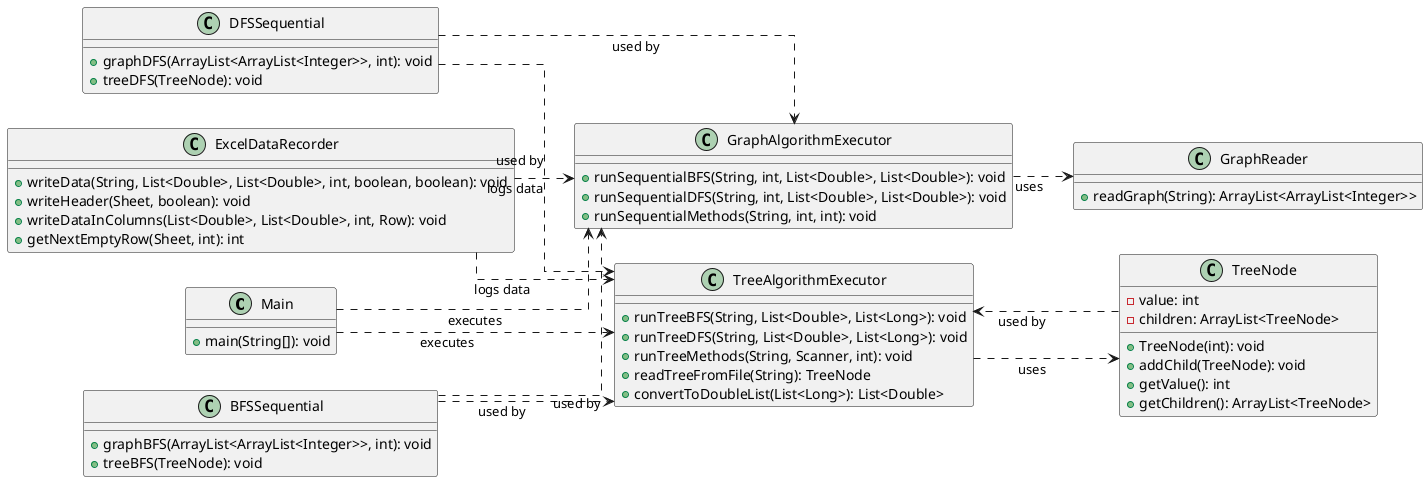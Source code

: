 @startuml
skinparam linetype ortho
'top to bottom direction
left to right direction

class Main {
    +main(String[]): void
}

class GraphAlgorithmExecutor {
    +runSequentialBFS(String, int, List<Double>, List<Double>): void
    +runSequentialDFS(String, int, List<Double>, List<Double>): void
    +runSequentialMethods(String, int, int): void
}

class TreeAlgorithmExecutor {
    +runTreeBFS(String, List<Double>, List<Long>): void
    +runTreeDFS(String, List<Double>, List<Long>): void
    +runTreeMethods(String, Scanner, int): void
    +readTreeFromFile(String): TreeNode
    +convertToDoubleList(List<Long>): List<Double>
}

class GraphReader {
    +readGraph(String): ArrayList<ArrayList<Integer>>
}

class BFSSequential {
    +graphBFS(ArrayList<ArrayList<Integer>>, int): void
    +treeBFS(TreeNode): void
}

class DFSSequential {
    +graphDFS(ArrayList<ArrayList<Integer>>, int): void
    +treeDFS(TreeNode): void
}

class TreeNode {
    -value: int
    -children: ArrayList<TreeNode>
    +TreeNode(int): void
    +addChild(TreeNode): void
    +getValue(): int
    +getChildren(): ArrayList<TreeNode>
}

class ExcelDataRecorder {
    +writeData(String, List<Double>, List<Double>, int, boolean, boolean): void
    +writeHeader(Sheet, boolean): void
    +writeDataInColumns(List<Double>, List<Double>, int, Row): void
    +getNextEmptyRow(Sheet, int): int
}

Main ..> GraphAlgorithmExecutor : executes
Main ..> TreeAlgorithmExecutor : executes
GraphAlgorithmExecutor ..> GraphReader : uses
TreeAlgorithmExecutor ..> TreeNode : uses
BFSSequential ..> TreeAlgorithmExecutor : used by
DFSSequential ..> TreeAlgorithmExecutor : used by
TreeNode ..> TreeAlgorithmExecutor : used by
BFSSequential ..> GraphAlgorithmExecutor : used by
DFSSequential ..> GraphAlgorithmExecutor : used by
ExcelDataRecorder ..> GraphAlgorithmExecutor : logs data
ExcelDataRecorder ..> TreeAlgorithmExecutor : logs data

@enduml
